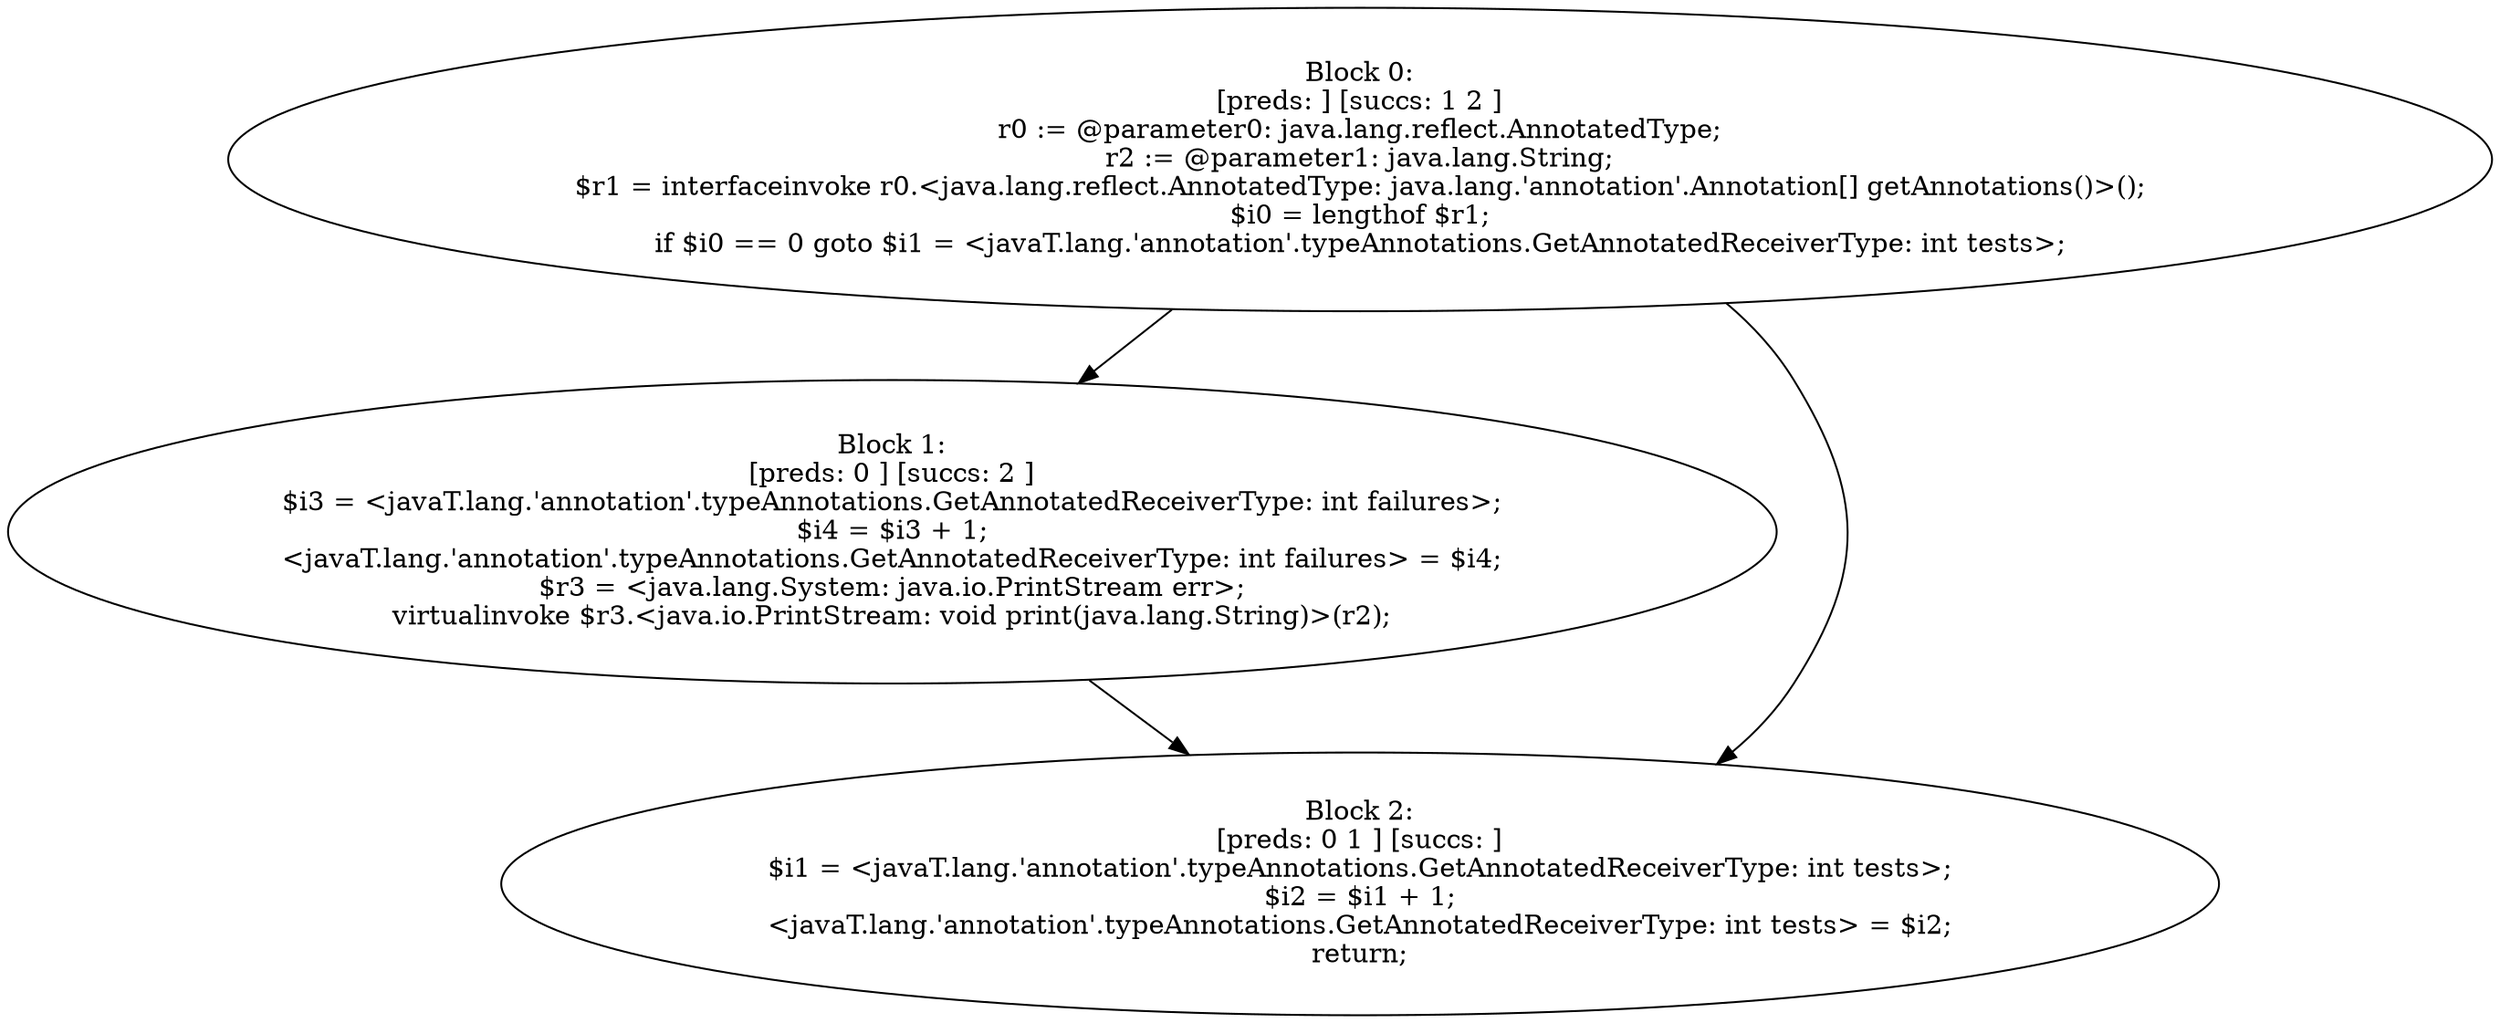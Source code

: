 digraph "unitGraph" {
    "Block 0:
[preds: ] [succs: 1 2 ]
r0 := @parameter0: java.lang.reflect.AnnotatedType;
r2 := @parameter1: java.lang.String;
$r1 = interfaceinvoke r0.<java.lang.reflect.AnnotatedType: java.lang.'annotation'.Annotation[] getAnnotations()>();
$i0 = lengthof $r1;
if $i0 == 0 goto $i1 = <javaT.lang.'annotation'.typeAnnotations.GetAnnotatedReceiverType: int tests>;
"
    "Block 1:
[preds: 0 ] [succs: 2 ]
$i3 = <javaT.lang.'annotation'.typeAnnotations.GetAnnotatedReceiverType: int failures>;
$i4 = $i3 + 1;
<javaT.lang.'annotation'.typeAnnotations.GetAnnotatedReceiverType: int failures> = $i4;
$r3 = <java.lang.System: java.io.PrintStream err>;
virtualinvoke $r3.<java.io.PrintStream: void print(java.lang.String)>(r2);
"
    "Block 2:
[preds: 0 1 ] [succs: ]
$i1 = <javaT.lang.'annotation'.typeAnnotations.GetAnnotatedReceiverType: int tests>;
$i2 = $i1 + 1;
<javaT.lang.'annotation'.typeAnnotations.GetAnnotatedReceiverType: int tests> = $i2;
return;
"
    "Block 0:
[preds: ] [succs: 1 2 ]
r0 := @parameter0: java.lang.reflect.AnnotatedType;
r2 := @parameter1: java.lang.String;
$r1 = interfaceinvoke r0.<java.lang.reflect.AnnotatedType: java.lang.'annotation'.Annotation[] getAnnotations()>();
$i0 = lengthof $r1;
if $i0 == 0 goto $i1 = <javaT.lang.'annotation'.typeAnnotations.GetAnnotatedReceiverType: int tests>;
"->"Block 1:
[preds: 0 ] [succs: 2 ]
$i3 = <javaT.lang.'annotation'.typeAnnotations.GetAnnotatedReceiverType: int failures>;
$i4 = $i3 + 1;
<javaT.lang.'annotation'.typeAnnotations.GetAnnotatedReceiverType: int failures> = $i4;
$r3 = <java.lang.System: java.io.PrintStream err>;
virtualinvoke $r3.<java.io.PrintStream: void print(java.lang.String)>(r2);
";
    "Block 0:
[preds: ] [succs: 1 2 ]
r0 := @parameter0: java.lang.reflect.AnnotatedType;
r2 := @parameter1: java.lang.String;
$r1 = interfaceinvoke r0.<java.lang.reflect.AnnotatedType: java.lang.'annotation'.Annotation[] getAnnotations()>();
$i0 = lengthof $r1;
if $i0 == 0 goto $i1 = <javaT.lang.'annotation'.typeAnnotations.GetAnnotatedReceiverType: int tests>;
"->"Block 2:
[preds: 0 1 ] [succs: ]
$i1 = <javaT.lang.'annotation'.typeAnnotations.GetAnnotatedReceiverType: int tests>;
$i2 = $i1 + 1;
<javaT.lang.'annotation'.typeAnnotations.GetAnnotatedReceiverType: int tests> = $i2;
return;
";
    "Block 1:
[preds: 0 ] [succs: 2 ]
$i3 = <javaT.lang.'annotation'.typeAnnotations.GetAnnotatedReceiverType: int failures>;
$i4 = $i3 + 1;
<javaT.lang.'annotation'.typeAnnotations.GetAnnotatedReceiverType: int failures> = $i4;
$r3 = <java.lang.System: java.io.PrintStream err>;
virtualinvoke $r3.<java.io.PrintStream: void print(java.lang.String)>(r2);
"->"Block 2:
[preds: 0 1 ] [succs: ]
$i1 = <javaT.lang.'annotation'.typeAnnotations.GetAnnotatedReceiverType: int tests>;
$i2 = $i1 + 1;
<javaT.lang.'annotation'.typeAnnotations.GetAnnotatedReceiverType: int tests> = $i2;
return;
";
}
